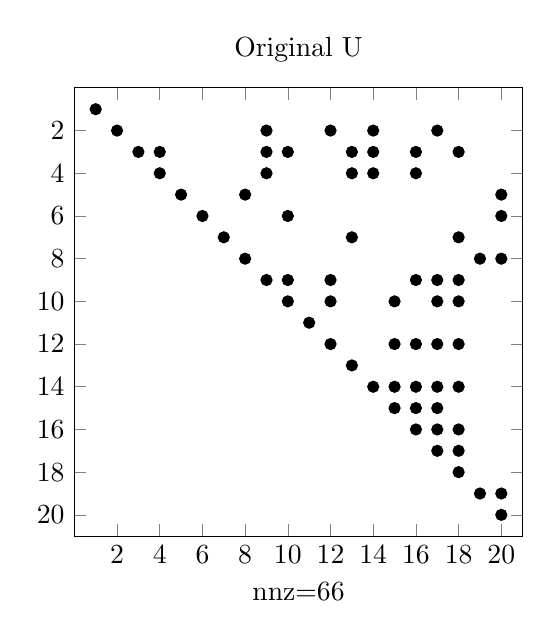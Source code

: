 \begin{tikzpicture}
    \begin{axis}
        [   unit vector ratio* = 1 1 1
        ,   y dir = reverse
        ,   xmin = 0
        ,   ymin = 0
        ,   xmax = 21
        ,   ymax = 21
        ,   xlabel = {nnz=66}
        ,   xtick = {2,4,6,8,10,12,14,16,18,20}
        ,   ytick = {2,4,6,8,10,12,14,16,18,20}
        ,   title = {Original U}
        ]
        \addplot[only marks] coordinates {
(1,1)(2,2)(3,3)(4,3)(4,4)(5,5)(6,6)(7,7)(8,5)(8,8)(9,2)(9,3)(9,4)(9,9)(10,3)(10,6)(10,9)(10,10)(11,11)(12,2)(12,9)(12,10)(12,12)(13,3)(13,4)(13,7)(13,13)(14,2)(14,3)(14,4)(14,14)(15,10)(15,12)(15,14)(15,15)(16,3)(16,4)(16,9)(16,12)(16,14)(16,15)(16,16)(17,2)(17,9)(17,10)(17,12)(17,14)(17,15)(17,16)(17,17)(18,3)(18,7)(18,9)(18,10)(18,12)(18,14)(18,16)(18,17)(18,18)(19,8)(19,19)(20,5)(20,6)(20,8)(20,19)(20,20)
        };
    \end{axis}
\end{tikzpicture}